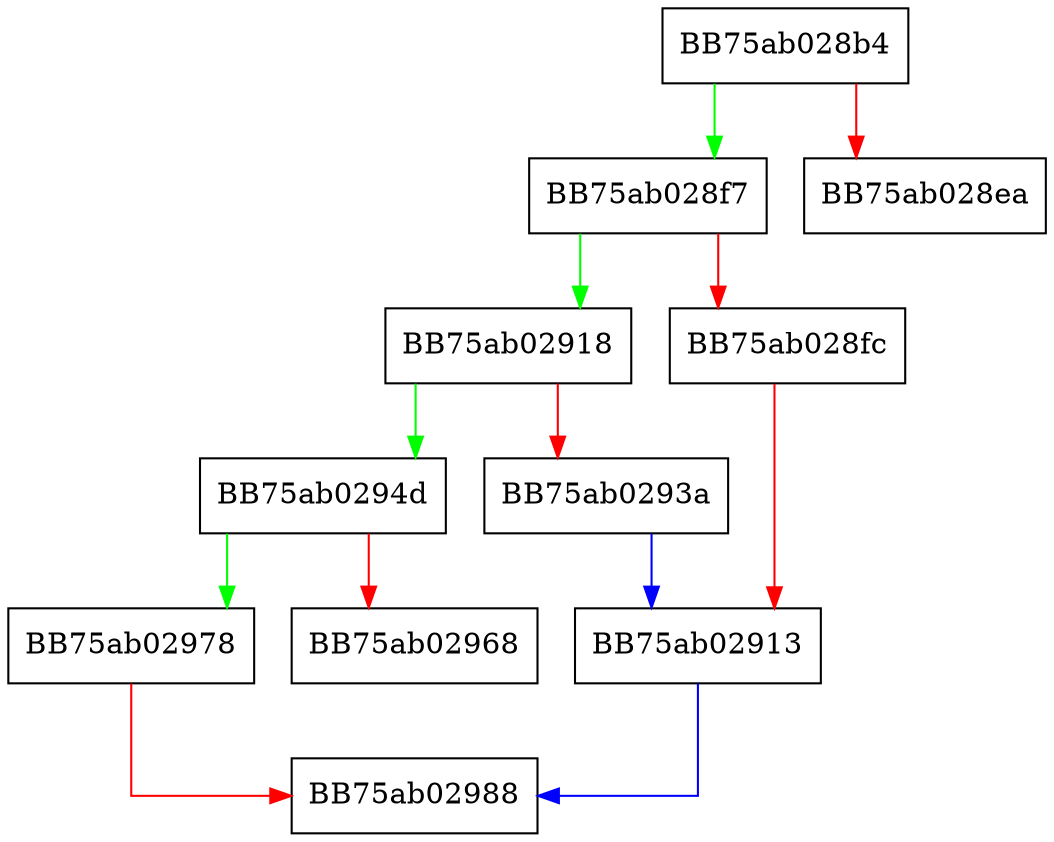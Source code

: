 digraph auxresume {
  node [shape="box"];
  graph [splines=ortho];
  BB75ab028b4 -> BB75ab028f7 [color="green"];
  BB75ab028b4 -> BB75ab028ea [color="red"];
  BB75ab028f7 -> BB75ab02918 [color="green"];
  BB75ab028f7 -> BB75ab028fc [color="red"];
  BB75ab028fc -> BB75ab02913 [color="red"];
  BB75ab02913 -> BB75ab02988 [color="blue"];
  BB75ab02918 -> BB75ab0294d [color="green"];
  BB75ab02918 -> BB75ab0293a [color="red"];
  BB75ab0293a -> BB75ab02913 [color="blue"];
  BB75ab0294d -> BB75ab02978 [color="green"];
  BB75ab0294d -> BB75ab02968 [color="red"];
  BB75ab02978 -> BB75ab02988 [color="red"];
}